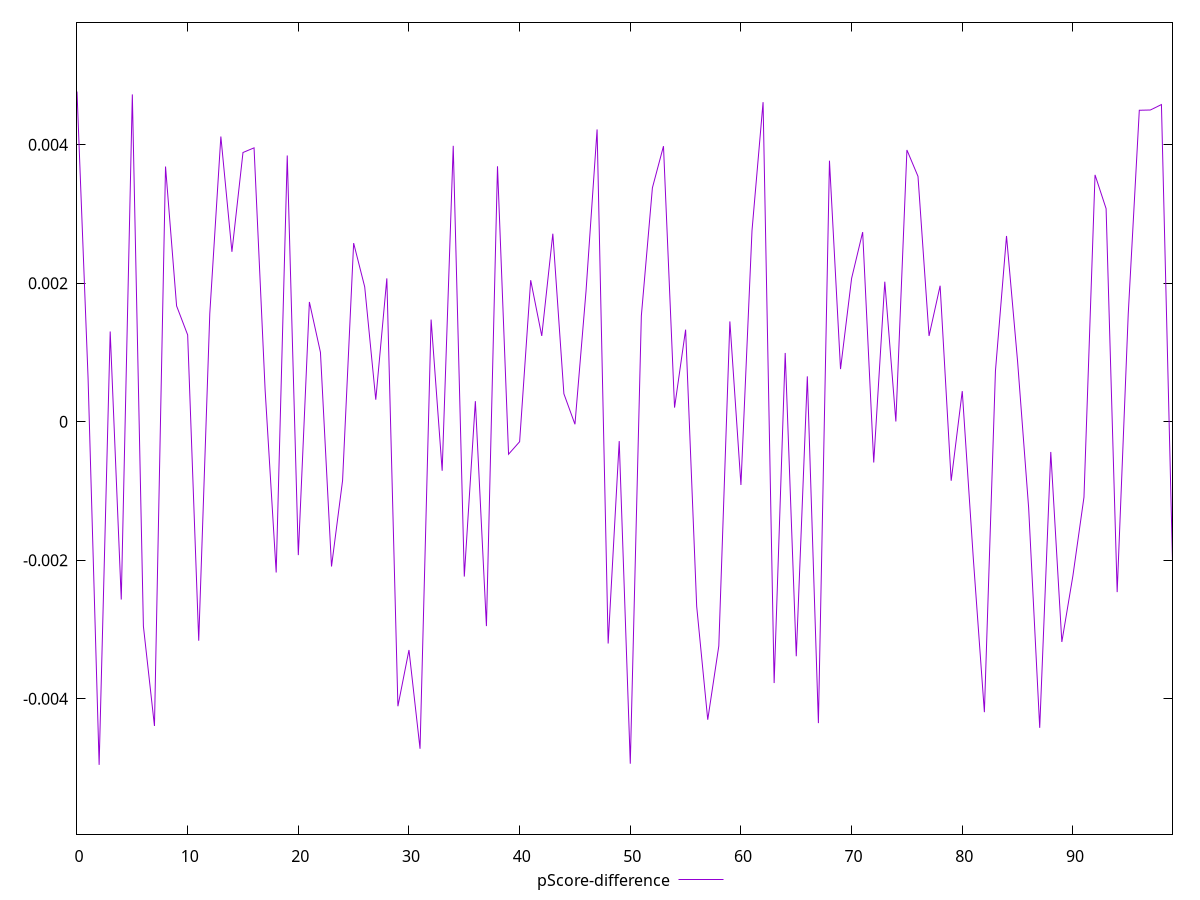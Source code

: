 reset

$pScoreDifference <<EOF
0 0.004766354139502549
1 0.0006306886684305235
2 -0.004955119327206159
3 0.0013024188598989017
4 -0.0025681643855393066
5 0.004725564510511648
6 -0.0029529395695671035
7 -0.004393410569612621
8 0.003683870921016519
9 0.001671215629005851
10 0.0012527477278791999
11 -0.0031622097343699807
12 0.0015593182127331406
13 0.004117392341628667
14 0.0024525777042273544
15 0.00388644683338657
16 0.003953548927858819
17 0.00045954118187629955
18 -0.002177518809619472
19 0.0038432524428126946
20 -0.0019268470723403652
21 0.0017283684333628813
22 0.001001099963590657
23 -0.0020910357419758885
24 -0.0008497913377262245
25 0.002578130516445065
26 0.0019465596324159673
27 0.0003170225515052305
28 0.0020688759405420587
29 -0.0041085828147975345
30 -0.003296435582089585
31 -0.004722644258741693
32 0.001474216369068082
33 -0.0007084781049955247
34 0.003982507649588296
35 -0.0022366396272681666
36 0.00029643662176048746
37 -0.0029521737783375634
38 0.0036878444385454734
39 -0.000469831354977468
40 -0.00028882097474247637
41 0.0020427815395098747
42 0.0012381719560928817
43 0.002714006861475271
44 0.00040295795495803866
45 -0.00003742737788836603
46 0.0018840228528103076
47 0.004219207195233721
48 -0.003202977599100265
49 -0.000280117418350212
50 -0.004938501374618043
51 0.0015277684409550352
52 0.003377077432101583
53 0.003977985682038332
54 0.000203050763518009
55 0.0013287203962902838
56 -0.002665537861427314
57 -0.004303151722856002
58 -0.0032382949313669585
59 0.0014474954442019738
60 -0.0009142988648669359
61 0.002758312109879535
62 0.004613184309364526
63 -0.0037738401121166776
64 0.000992210547081096
65 -0.003386464571479064
66 0.0006545050378294892
67 -0.004352411221498764
68 0.0037684590939784934
69 0.00075953120130412
70 0.002068012277960385
71 0.002737075932495614
72 -0.0005892803320661777
73 0.0020211801634175686
74 0.000002452358533022725
75 0.003922710654002182
76 0.0035421675326653412
77 0.0012377799835310288
78 0.00196264304891125
79 -0.0008530483145769985
80 0.0004408692264505909
81 -0.0019765846662955777
82 -0.004194267800606277
83 0.0007326714680755408
84 0.0026812854674543862
85 0.0008710762339604328
86 -0.001244180444994858
87 -0.004420795092373586
88 -0.000437262232780844
89 -0.0031807013726617983
90 -0.0022243637251931903
91 -0.0010903781705959847
92 0.0035632685803576036
93 0.00307537496211574
94 -0.002460714244360007
95 0.0015555612081680215
96 0.004496309203963822
97 0.0045001355551747
98 0.004578674597480403
99 -0.002018744717468768
EOF

set key outside below
set xrange [0:99]
set yrange [-0.005955119327206159:0.005766354139502549]
set trange [-0.005955119327206159:0.005766354139502549]
set terminal svg size 640, 500 enhanced background rgb 'white'
set output "report/report_00029_2021-02-24T13-36-40.390Z/largest-contentful-paint/samples/music/pScore-difference/values.svg"

plot $pScoreDifference title "pScore-difference" with line

reset
